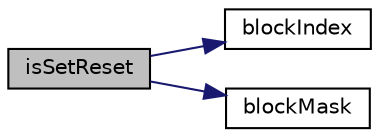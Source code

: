 digraph "isSetReset"
{
 // LATEX_PDF_SIZE
  edge [fontname="Helvetica",fontsize="10",labelfontname="Helvetica",labelfontsize="10"];
  node [fontname="Helvetica",fontsize="10",shape=record];
  rankdir="LR";
  Node1 [label="isSetReset",height=0.2,width=0.4,color="black", fillcolor="grey75", style="filled", fontcolor="black",tooltip=" "];
  Node1 -> Node2 [color="midnightblue",fontsize="10",style="solid",fontname="Helvetica"];
  Node2 [label="blockIndex",height=0.2,width=0.4,color="black", fillcolor="white", style="filled",URL="$classpFlow_1_1bitsetHD.html#a74a241d6cabce51c7cf4d1cad680f1a3",tooltip=" "];
  Node1 -> Node3 [color="midnightblue",fontsize="10",style="solid",fontname="Helvetica"];
  Node3 [label="blockMask",height=0.2,width=0.4,color="black", fillcolor="white", style="filled",URL="$classpFlow_1_1bitsetHD.html#a5cbc3cc752de6d18944471e72bfd16c5",tooltip=" "];
}
